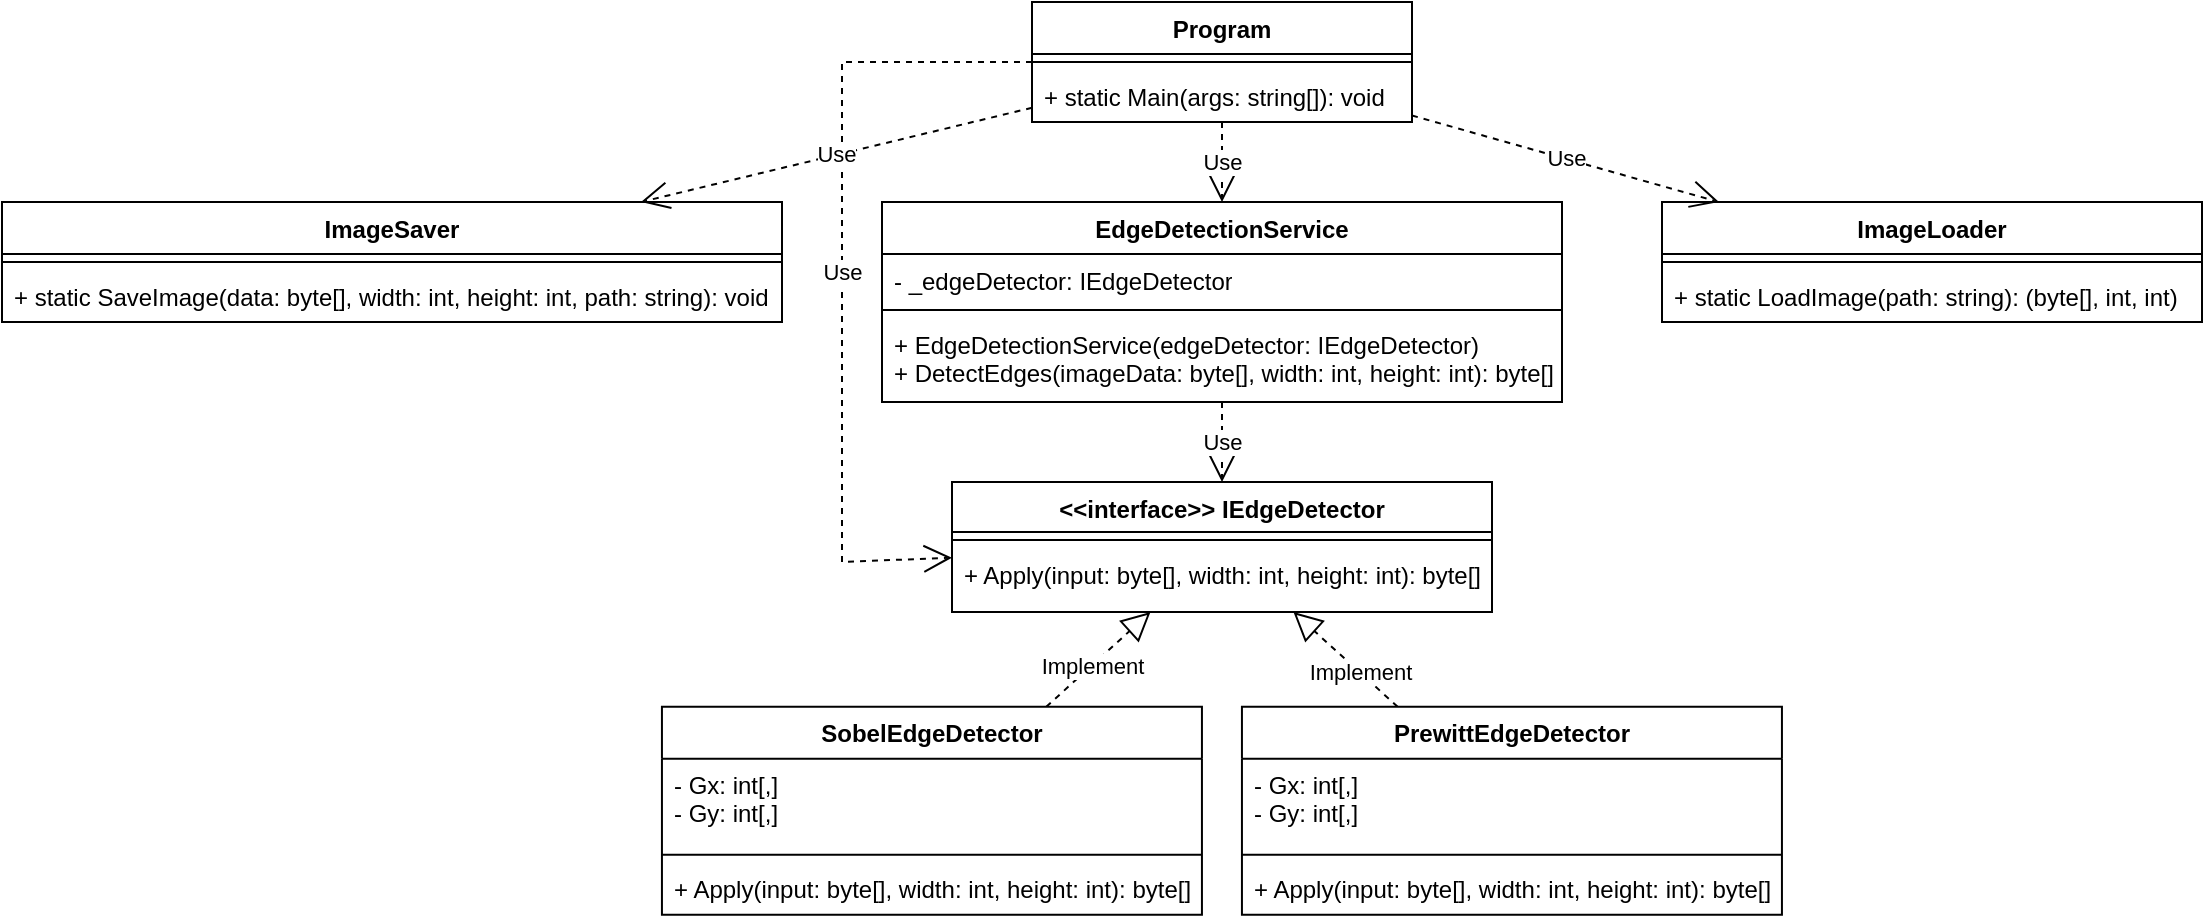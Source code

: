 <mxfile version="24.8.1">
  <diagram name="Page-1" id="Z_M5zQfoOIj8aTLM4wot">
    <mxGraphModel dx="2524" dy="738" grid="1" gridSize="10" guides="1" tooltips="1" connect="1" arrows="1" fold="1" page="1" pageScale="1" pageWidth="850" pageHeight="1100" math="0" shadow="0">
      <root>
        <mxCell id="0" />
        <mxCell id="1" parent="0" />
        <mxCell id="A79jhgo63wWI0AuekGEN-1" value="Program" style="swimlane;fontStyle=1;align=center;verticalAlign=top;childLayout=stackLayout;horizontal=1;startSize=26;horizontalStack=0;resizeParent=1;resizeParentMax=0;resizeLast=0;collapsible=1;marginBottom=0;whiteSpace=wrap;html=1;" vertex="1" parent="1">
          <mxGeometry x="355" width="190" height="60" as="geometry">
            <mxRectangle x="340" y="340" width="90" height="30" as="alternateBounds" />
          </mxGeometry>
        </mxCell>
        <mxCell id="A79jhgo63wWI0AuekGEN-3" value="" style="line;strokeWidth=1;fillColor=none;align=left;verticalAlign=middle;spacingTop=-1;spacingLeft=3;spacingRight=3;rotatable=0;labelPosition=right;points=[];portConstraint=eastwest;strokeColor=inherit;" vertex="1" parent="A79jhgo63wWI0AuekGEN-1">
          <mxGeometry y="26" width="190" height="8" as="geometry" />
        </mxCell>
        <mxCell id="A79jhgo63wWI0AuekGEN-4" value="&lt;div&gt;&lt;div&gt;+ static Main(args: string[]): void&lt;/div&gt;&lt;/div&gt;&lt;div&gt;&lt;br&gt;&lt;/div&gt;" style="text;strokeColor=none;fillColor=none;align=left;verticalAlign=top;spacingLeft=4;spacingRight=4;overflow=hidden;rotatable=0;points=[[0,0.5],[1,0.5]];portConstraint=eastwest;whiteSpace=wrap;html=1;" vertex="1" parent="A79jhgo63wWI0AuekGEN-1">
          <mxGeometry y="34" width="190" height="26" as="geometry" />
        </mxCell>
        <mxCell id="A79jhgo63wWI0AuekGEN-29" value="ImageLoader" style="swimlane;fontStyle=1;align=center;verticalAlign=top;childLayout=stackLayout;horizontal=1;startSize=26;horizontalStack=0;resizeParent=1;resizeParentMax=0;resizeLast=0;collapsible=1;marginBottom=0;whiteSpace=wrap;html=1;" vertex="1" parent="1">
          <mxGeometry x="670" y="100" width="270" height="60" as="geometry" />
        </mxCell>
        <mxCell id="A79jhgo63wWI0AuekGEN-31" value="" style="line;strokeWidth=1;fillColor=none;align=left;verticalAlign=middle;spacingTop=-1;spacingLeft=3;spacingRight=3;rotatable=0;labelPosition=right;points=[];portConstraint=eastwest;strokeColor=inherit;" vertex="1" parent="A79jhgo63wWI0AuekGEN-29">
          <mxGeometry y="26" width="270" height="8" as="geometry" />
        </mxCell>
        <mxCell id="A79jhgo63wWI0AuekGEN-32" value="&lt;div&gt;+ static LoadImage(&lt;span class=&quot;hljs-built_in&quot;&gt;path&lt;/span&gt;: &lt;span class=&quot;hljs-built_in&quot;&gt;string&lt;/span&gt;): (&lt;span class=&quot;hljs-built_in&quot;&gt;byte&lt;/span&gt;[], int, int)&lt;/div&gt;" style="text;strokeColor=none;fillColor=none;align=left;verticalAlign=top;spacingLeft=4;spacingRight=4;overflow=hidden;rotatable=0;points=[[0,0.5],[1,0.5]];portConstraint=eastwest;whiteSpace=wrap;html=1;" vertex="1" parent="A79jhgo63wWI0AuekGEN-29">
          <mxGeometry y="34" width="270" height="26" as="geometry" />
        </mxCell>
        <mxCell id="A79jhgo63wWI0AuekGEN-33" value="ImageSaver" style="swimlane;fontStyle=1;align=center;verticalAlign=top;childLayout=stackLayout;horizontal=1;startSize=26;horizontalStack=0;resizeParent=1;resizeParentMax=0;resizeLast=0;collapsible=1;marginBottom=0;whiteSpace=wrap;html=1;" vertex="1" parent="1">
          <mxGeometry x="-160" y="100" width="390" height="60" as="geometry" />
        </mxCell>
        <mxCell id="A79jhgo63wWI0AuekGEN-35" value="" style="line;strokeWidth=1;fillColor=none;align=left;verticalAlign=middle;spacingTop=-1;spacingLeft=3;spacingRight=3;rotatable=0;labelPosition=right;points=[];portConstraint=eastwest;strokeColor=inherit;" vertex="1" parent="A79jhgo63wWI0AuekGEN-33">
          <mxGeometry y="26" width="390" height="8" as="geometry" />
        </mxCell>
        <mxCell id="A79jhgo63wWI0AuekGEN-36" value="&lt;div&gt;+ &lt;span class=&quot;hljs-built_in&quot;&gt;static&lt;/span&gt; &lt;span class=&quot;hljs-title function_ invoke__&quot;&gt;SaveImage&lt;/span&gt;(&lt;span class=&quot;hljs-attr&quot;&gt;data&lt;/span&gt;: byte[], &lt;span class=&quot;hljs-attr&quot;&gt;width&lt;/span&gt;: &lt;span class=&quot;hljs-keyword&quot;&gt;int&lt;/span&gt;, &lt;span class=&quot;hljs-attr&quot;&gt;height&lt;/span&gt;: &lt;span class=&quot;hljs-keyword&quot;&gt;int&lt;/span&gt;, &lt;span class=&quot;hljs-attr&quot;&gt;path&lt;/span&gt;: &lt;span class=&quot;hljs-keyword&quot;&gt;string&lt;/span&gt;): &lt;span class=&quot;hljs-keyword&quot;&gt;void&lt;/span&gt;&lt;/div&gt;" style="text;strokeColor=none;fillColor=none;align=left;verticalAlign=top;spacingLeft=4;spacingRight=4;overflow=hidden;rotatable=0;points=[[0,0.5],[1,0.5]];portConstraint=eastwest;whiteSpace=wrap;html=1;" vertex="1" parent="A79jhgo63wWI0AuekGEN-33">
          <mxGeometry y="34" width="390" height="26" as="geometry" />
        </mxCell>
        <mxCell id="A79jhgo63wWI0AuekGEN-46" value="EdgeDetectionService" style="swimlane;fontStyle=1;align=center;verticalAlign=top;childLayout=stackLayout;horizontal=1;startSize=26;horizontalStack=0;resizeParent=1;resizeParentMax=0;resizeLast=0;collapsible=1;marginBottom=0;whiteSpace=wrap;html=1;" vertex="1" parent="1">
          <mxGeometry x="280" y="100" width="340" height="100" as="geometry" />
        </mxCell>
        <mxCell id="A79jhgo63wWI0AuekGEN-47" value="- _edgeDetector: IEdgeDetector" style="text;strokeColor=none;fillColor=none;align=left;verticalAlign=top;spacingLeft=4;spacingRight=4;overflow=hidden;rotatable=0;points=[[0,0.5],[1,0.5]];portConstraint=eastwest;whiteSpace=wrap;html=1;" vertex="1" parent="A79jhgo63wWI0AuekGEN-46">
          <mxGeometry y="26" width="340" height="24" as="geometry" />
        </mxCell>
        <mxCell id="A79jhgo63wWI0AuekGEN-48" value="" style="line;strokeWidth=1;fillColor=none;align=left;verticalAlign=middle;spacingTop=-1;spacingLeft=3;spacingRight=3;rotatable=0;labelPosition=right;points=[];portConstraint=eastwest;strokeColor=inherit;" vertex="1" parent="A79jhgo63wWI0AuekGEN-46">
          <mxGeometry y="50" width="340" height="8" as="geometry" />
        </mxCell>
        <mxCell id="A79jhgo63wWI0AuekGEN-49" value="&lt;div&gt;+&amp;nbsp;&lt;span class=&quot;hljs-built_in&quot;&gt;EdgeDetectionService&lt;/span&gt;(edgeDetector: IEdgeDetector)&lt;/div&gt;&lt;div&gt;+ &lt;span class=&quot;hljs-built_in&quot;&gt;DetectEdges&lt;/span&gt;(imageData: &lt;span class=&quot;hljs-type&quot;&gt;byte&lt;/span&gt;[], width: &lt;span class=&quot;hljs-type&quot;&gt;int&lt;/span&gt;, height: &lt;span class=&quot;hljs-type&quot;&gt;int&lt;/span&gt;): &lt;span class=&quot;hljs-type&quot;&gt;byte&lt;/span&gt;[]&lt;/div&gt;" style="text;strokeColor=none;fillColor=none;align=left;verticalAlign=top;spacingLeft=4;spacingRight=4;overflow=hidden;rotatable=0;points=[[0,0.5],[1,0.5]];portConstraint=eastwest;whiteSpace=wrap;html=1;" vertex="1" parent="A79jhgo63wWI0AuekGEN-46">
          <mxGeometry y="58" width="340" height="42" as="geometry" />
        </mxCell>
        <object label="&amp;lt;&amp;lt;interface&amp;gt;&amp;gt; IEdgeDetector" id="A79jhgo63wWI0AuekGEN-50">
          <mxCell style="swimlane;fontStyle=1;align=center;verticalAlign=top;childLayout=stackLayout;horizontal=1;startSize=25;horizontalStack=0;resizeParent=1;resizeParentMax=0;resizeLast=0;collapsible=1;marginBottom=0;whiteSpace=wrap;html=1;" vertex="1" parent="1">
            <mxGeometry x="315" y="240" width="270" height="65" as="geometry" />
          </mxCell>
        </object>
        <mxCell id="A79jhgo63wWI0AuekGEN-52" value="" style="line;strokeWidth=1;fillColor=none;align=left;verticalAlign=middle;spacingTop=-1;spacingLeft=3;spacingRight=3;rotatable=0;labelPosition=right;points=[];portConstraint=eastwest;strokeColor=inherit;" vertex="1" parent="A79jhgo63wWI0AuekGEN-50">
          <mxGeometry y="25" width="270" height="8" as="geometry" />
        </mxCell>
        <mxCell id="A79jhgo63wWI0AuekGEN-53" value="&lt;div&gt;+ Apply(&lt;span class=&quot;hljs-built_in&quot;&gt;input&lt;/span&gt;: &lt;span class=&quot;hljs-built_in&quot;&gt;byte&lt;/span&gt;[], width: int, height: int): &lt;span class=&quot;hljs-built_in&quot;&gt;byte&lt;/span&gt;[]&lt;/div&gt;" style="text;strokeColor=none;fillColor=none;align=left;verticalAlign=top;spacingLeft=4;spacingRight=4;overflow=hidden;rotatable=0;points=[[0,0.5],[1,0.5]];portConstraint=eastwest;whiteSpace=wrap;html=1;" vertex="1" parent="A79jhgo63wWI0AuekGEN-50">
          <mxGeometry y="33" width="270" height="32" as="geometry" />
        </mxCell>
        <mxCell id="A79jhgo63wWI0AuekGEN-54" value="Use" style="endArrow=open;endSize=12;dashed=1;html=1;rounded=0;" edge="1" parent="1" source="A79jhgo63wWI0AuekGEN-1" target="A79jhgo63wWI0AuekGEN-46">
          <mxGeometry width="160" relative="1" as="geometry">
            <mxPoint x="340" y="480" as="sourcePoint" />
            <mxPoint x="410" y="150" as="targetPoint" />
          </mxGeometry>
        </mxCell>
        <mxCell id="A79jhgo63wWI0AuekGEN-56" value="Use" style="endArrow=open;endSize=12;dashed=1;html=1;rounded=0;" edge="1" parent="1" source="A79jhgo63wWI0AuekGEN-1" target="A79jhgo63wWI0AuekGEN-50">
          <mxGeometry width="160" relative="1" as="geometry">
            <mxPoint x="240" y="265" as="sourcePoint" />
            <mxPoint x="500" y="445" as="targetPoint" />
            <Array as="points">
              <mxPoint x="260" y="30" />
              <mxPoint x="260" y="160" />
              <mxPoint x="260" y="280" />
            </Array>
          </mxGeometry>
        </mxCell>
        <mxCell id="A79jhgo63wWI0AuekGEN-57" value="" style="endArrow=block;dashed=1;endFill=0;endSize=12;html=1;rounded=0;" edge="1" parent="1" source="A79jhgo63wWI0AuekGEN-65" target="A79jhgo63wWI0AuekGEN-50">
          <mxGeometry width="160" relative="1" as="geometry">
            <mxPoint x="-77.223" y="432.39" as="sourcePoint" />
            <mxPoint x="139.995" y="337.39" as="targetPoint" />
          </mxGeometry>
        </mxCell>
        <mxCell id="A79jhgo63wWI0AuekGEN-61" value="Implement" style="edgeLabel;html=1;align=center;verticalAlign=middle;resizable=0;points=[];" vertex="1" connectable="0" parent="A79jhgo63wWI0AuekGEN-57">
          <mxGeometry x="-0.15" relative="1" as="geometry">
            <mxPoint as="offset" />
          </mxGeometry>
        </mxCell>
        <mxCell id="A79jhgo63wWI0AuekGEN-58" value="" style="endArrow=block;dashed=1;endFill=0;endSize=12;html=1;rounded=0;" edge="1" parent="1" source="A79jhgo63wWI0AuekGEN-69" target="A79jhgo63wWI0AuekGEN-50">
          <mxGeometry width="160" relative="1" as="geometry">
            <mxPoint x="60.276" y="432.39" as="sourcePoint" />
            <mxPoint x="194.97" y="329.997" as="targetPoint" />
          </mxGeometry>
        </mxCell>
        <mxCell id="A79jhgo63wWI0AuekGEN-63" value="Implement" style="edgeLabel;html=1;align=center;verticalAlign=middle;resizable=0;points=[];" vertex="1" connectable="0" parent="A79jhgo63wWI0AuekGEN-58">
          <mxGeometry x="-0.278" relative="1" as="geometry">
            <mxPoint as="offset" />
          </mxGeometry>
        </mxCell>
        <mxCell id="A79jhgo63wWI0AuekGEN-59" value="Use" style="endArrow=open;endSize=12;dashed=1;html=1;rounded=0;" edge="1" parent="1" source="A79jhgo63wWI0AuekGEN-1" target="A79jhgo63wWI0AuekGEN-29">
          <mxGeometry width="160" relative="1" as="geometry">
            <mxPoint x="340" y="345" as="sourcePoint" />
            <mxPoint x="500" y="345" as="targetPoint" />
            <Array as="points" />
          </mxGeometry>
        </mxCell>
        <mxCell id="A79jhgo63wWI0AuekGEN-60" value="Use" style="endArrow=open;endSize=12;dashed=1;html=1;rounded=0;" edge="1" parent="1" source="A79jhgo63wWI0AuekGEN-1" target="A79jhgo63wWI0AuekGEN-33">
          <mxGeometry width="160" relative="1" as="geometry">
            <mxPoint x="170" as="sourcePoint" />
            <mxPoint x="90" y="90" as="targetPoint" />
            <Array as="points" />
          </mxGeometry>
        </mxCell>
        <mxCell id="A79jhgo63wWI0AuekGEN-65" value="SobelEdgeDetector" style="swimlane;fontStyle=1;align=center;verticalAlign=top;childLayout=stackLayout;horizontal=1;startSize=26;horizontalStack=0;resizeParent=1;resizeParentMax=0;resizeLast=0;collapsible=1;marginBottom=0;whiteSpace=wrap;html=1;" vertex="1" parent="1">
          <mxGeometry x="169.97" y="352.39" width="270" height="104" as="geometry" />
        </mxCell>
        <mxCell id="A79jhgo63wWI0AuekGEN-66" value="- Gx: &lt;span class=&quot;hljs-type&quot;&gt;int&lt;/span&gt;[,]&lt;div&gt;- Gy: &lt;span class=&quot;hljs-type&quot;&gt;int&lt;/span&gt;[,]&lt;br&gt;&lt;div&gt;&lt;br&gt;&lt;/div&gt;&lt;/div&gt;" style="text;strokeColor=none;fillColor=none;align=left;verticalAlign=top;spacingLeft=4;spacingRight=4;overflow=hidden;rotatable=0;points=[[0,0.5],[1,0.5]];portConstraint=eastwest;whiteSpace=wrap;html=1;" vertex="1" parent="A79jhgo63wWI0AuekGEN-65">
          <mxGeometry y="26" width="270" height="44" as="geometry" />
        </mxCell>
        <mxCell id="A79jhgo63wWI0AuekGEN-67" value="" style="line;strokeWidth=1;fillColor=none;align=left;verticalAlign=middle;spacingTop=-1;spacingLeft=3;spacingRight=3;rotatable=0;labelPosition=right;points=[];portConstraint=eastwest;strokeColor=inherit;" vertex="1" parent="A79jhgo63wWI0AuekGEN-65">
          <mxGeometry y="70" width="270" height="8" as="geometry" />
        </mxCell>
        <mxCell id="A79jhgo63wWI0AuekGEN-68" value="+ &lt;span class=&quot;hljs-built_in&quot;&gt;Apply&lt;/span&gt;(input: &lt;span class=&quot;hljs-type&quot;&gt;byte&lt;/span&gt;[], width: &lt;span class=&quot;hljs-type&quot;&gt;int&lt;/span&gt;, height: &lt;span class=&quot;hljs-type&quot;&gt;int&lt;/span&gt;): &lt;span class=&quot;hljs-type&quot;&gt;byte&lt;/span&gt;[]" style="text;strokeColor=none;fillColor=none;align=left;verticalAlign=top;spacingLeft=4;spacingRight=4;overflow=hidden;rotatable=0;points=[[0,0.5],[1,0.5]];portConstraint=eastwest;whiteSpace=wrap;html=1;" vertex="1" parent="A79jhgo63wWI0AuekGEN-65">
          <mxGeometry y="78" width="270" height="26" as="geometry" />
        </mxCell>
        <mxCell id="A79jhgo63wWI0AuekGEN-69" value="PrewittEdgeDetector" style="swimlane;fontStyle=1;align=center;verticalAlign=top;childLayout=stackLayout;horizontal=1;startSize=26;horizontalStack=0;resizeParent=1;resizeParentMax=0;resizeLast=0;collapsible=1;marginBottom=0;whiteSpace=wrap;html=1;" vertex="1" parent="1">
          <mxGeometry x="459.97" y="352.39" width="270" height="104" as="geometry" />
        </mxCell>
        <mxCell id="A79jhgo63wWI0AuekGEN-70" value="- Gx: &lt;span class=&quot;hljs-type&quot;&gt;int&lt;/span&gt;[,]&lt;div&gt;- Gy: &lt;span class=&quot;hljs-type&quot;&gt;int&lt;/span&gt;[,]&lt;br&gt;&lt;div&gt;&lt;br&gt;&lt;/div&gt;&lt;/div&gt;" style="text;strokeColor=none;fillColor=none;align=left;verticalAlign=top;spacingLeft=4;spacingRight=4;overflow=hidden;rotatable=0;points=[[0,0.5],[1,0.5]];portConstraint=eastwest;whiteSpace=wrap;html=1;" vertex="1" parent="A79jhgo63wWI0AuekGEN-69">
          <mxGeometry y="26" width="270" height="44" as="geometry" />
        </mxCell>
        <mxCell id="A79jhgo63wWI0AuekGEN-71" value="" style="line;strokeWidth=1;fillColor=none;align=left;verticalAlign=middle;spacingTop=-1;spacingLeft=3;spacingRight=3;rotatable=0;labelPosition=right;points=[];portConstraint=eastwest;strokeColor=inherit;" vertex="1" parent="A79jhgo63wWI0AuekGEN-69">
          <mxGeometry y="70" width="270" height="8" as="geometry" />
        </mxCell>
        <mxCell id="A79jhgo63wWI0AuekGEN-72" value="+ &lt;span class=&quot;hljs-built_in&quot;&gt;Apply&lt;/span&gt;(input: &lt;span class=&quot;hljs-type&quot;&gt;byte&lt;/span&gt;[], width: &lt;span class=&quot;hljs-type&quot;&gt;int&lt;/span&gt;, height: &lt;span class=&quot;hljs-type&quot;&gt;int&lt;/span&gt;): &lt;span class=&quot;hljs-type&quot;&gt;byte&lt;/span&gt;[]" style="text;strokeColor=none;fillColor=none;align=left;verticalAlign=top;spacingLeft=4;spacingRight=4;overflow=hidden;rotatable=0;points=[[0,0.5],[1,0.5]];portConstraint=eastwest;whiteSpace=wrap;html=1;" vertex="1" parent="A79jhgo63wWI0AuekGEN-69">
          <mxGeometry y="78" width="270" height="26" as="geometry" />
        </mxCell>
        <mxCell id="A79jhgo63wWI0AuekGEN-77" value="Use" style="endArrow=open;endSize=12;dashed=1;html=1;rounded=0;" edge="1" parent="1" source="A79jhgo63wWI0AuekGEN-46" target="A79jhgo63wWI0AuekGEN-50">
          <mxGeometry width="160" relative="1" as="geometry">
            <mxPoint x="380" y="300" as="sourcePoint" />
            <mxPoint x="540" y="300" as="targetPoint" />
          </mxGeometry>
        </mxCell>
      </root>
    </mxGraphModel>
  </diagram>
</mxfile>

